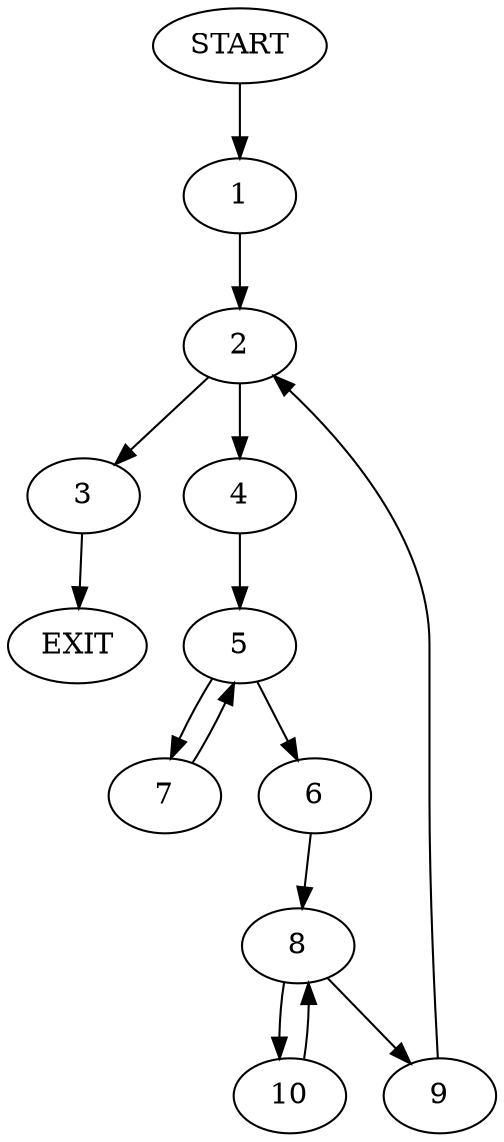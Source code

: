 digraph {
0 [label="START"]
11 [label="EXIT"]
0 -> 1
1 -> 2
2 -> 3
2 -> 4
3 -> 11
4 -> 5
5 -> 6
5 -> 7
7 -> 5
6 -> 8
8 -> 9
8 -> 10
10 -> 8
9 -> 2
}
